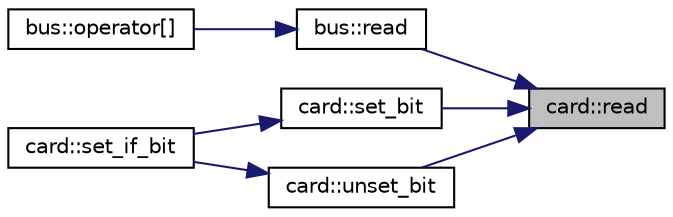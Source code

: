 digraph "card::read"
{
 // LATEX_PDF_SIZE
  edge [fontname="Helvetica",fontsize="10",labelfontname="Helvetica",labelfontsize="10"];
  node [fontname="Helvetica",fontsize="10",shape=record];
  rankdir="RL";
  Node1 [label="card::read",height=0.2,width=0.4,color="black", fillcolor="grey75", style="filled", fontcolor="black",tooltip="Read a byte from the card."];
  Node1 -> Node2 [dir="back",color="midnightblue",fontsize="10",style="solid",fontname="Helvetica"];
  Node2 [label="bus::read",height=0.2,width=0.4,color="black", fillcolor="white", style="filled",URL="$classbus.html#a5ca080170524f30333bee7fe0b857871",tooltip="Reads a byte from the bus."];
  Node2 -> Node3 [dir="back",color="midnightblue",fontsize="10",style="solid",fontname="Helvetica"];
  Node3 [label="bus::operator[]",height=0.2,width=0.4,color="black", fillcolor="white", style="filled",URL="$classbus.html#aff023ba4699c0456c3e1ed045b3678ed",tooltip="A shortcut to read the bus using an index directly without a proxy object."];
  Node1 -> Node4 [dir="back",color="midnightblue",fontsize="10",style="solid",fontname="Helvetica"];
  Node4 [label="card::set_bit",height=0.2,width=0.4,color="black", fillcolor="white", style="filled",URL="$classcard.html#aa9962ee86c02b544e158cd94388df9bd",tooltip="Set a bit in a byte on the bus."];
  Node4 -> Node5 [dir="back",color="midnightblue",fontsize="10",style="solid",fontname="Helvetica"];
  Node5 [label="card::set_if_bit",height=0.2,width=0.4,color="black", fillcolor="white", style="filled",URL="$classcard.html#ab210eb529f3a153ab99822cda9492b3c",tooltip="Un/set a bit in a byte on the bus by condition."];
  Node1 -> Node6 [dir="back",color="midnightblue",fontsize="10",style="solid",fontname="Helvetica"];
  Node6 [label="card::unset_bit",height=0.2,width=0.4,color="black", fillcolor="white", style="filled",URL="$classcard.html#aecb2677fb4c62b9a1a08e5890ea4743b",tooltip="Unset a bit in a byte on the bus."];
  Node6 -> Node5 [dir="back",color="midnightblue",fontsize="10",style="solid",fontname="Helvetica"];
}
